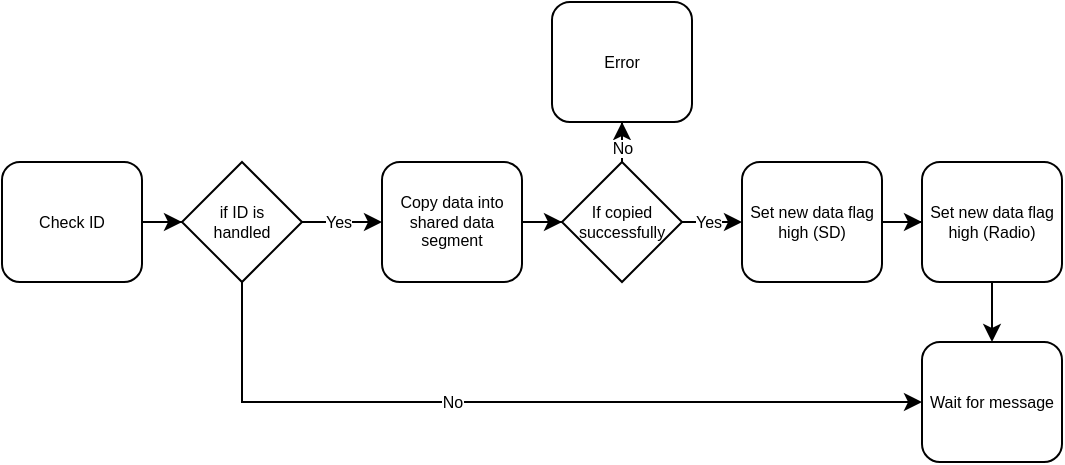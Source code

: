 <mxfile version="27.1.4">
  <diagram name="Page-1" id="xor9hqDSgLxYbkR8_ywZ">
    <mxGraphModel dx="1181" dy="630" grid="1" gridSize="10" guides="1" tooltips="1" connect="1" arrows="1" fold="1" page="1" pageScale="1" pageWidth="850" pageHeight="1100" math="0" shadow="0">
      <root>
        <mxCell id="0" />
        <mxCell id="1" parent="0" />
        <mxCell id="4meRWwbWGRi3nMpIs1-b-15" value="" style="edgeStyle=orthogonalEdgeStyle;rounded=0;orthogonalLoop=1;jettySize=auto;html=1;fontSize=8;" edge="1" parent="1" source="4meRWwbWGRi3nMpIs1-b-1" target="4meRWwbWGRi3nMpIs1-b-4">
          <mxGeometry relative="1" as="geometry" />
        </mxCell>
        <mxCell id="4meRWwbWGRi3nMpIs1-b-1" value="Check ID" style="rounded=1;whiteSpace=wrap;html=1;fontSize=8;" vertex="1" parent="1">
          <mxGeometry x="140" y="120" width="70" height="60" as="geometry" />
        </mxCell>
        <mxCell id="4meRWwbWGRi3nMpIs1-b-12" value="" style="edgeStyle=orthogonalEdgeStyle;rounded=0;orthogonalLoop=1;jettySize=auto;html=1;fontSize=8;" edge="1" parent="1" source="4meRWwbWGRi3nMpIs1-b-2" target="4meRWwbWGRi3nMpIs1-b-5">
          <mxGeometry relative="1" as="geometry" />
        </mxCell>
        <mxCell id="4meRWwbWGRi3nMpIs1-b-2" value="Set new data flag high (SD)" style="rounded=1;whiteSpace=wrap;html=1;fontSize=8;" vertex="1" parent="1">
          <mxGeometry x="510" y="120" width="70" height="60" as="geometry" />
        </mxCell>
        <mxCell id="4meRWwbWGRi3nMpIs1-b-9" value="" style="edgeStyle=orthogonalEdgeStyle;rounded=0;orthogonalLoop=1;jettySize=auto;html=1;fontSize=8;" edge="1" parent="1" source="4meRWwbWGRi3nMpIs1-b-3" target="4meRWwbWGRi3nMpIs1-b-6">
          <mxGeometry relative="1" as="geometry" />
        </mxCell>
        <mxCell id="4meRWwbWGRi3nMpIs1-b-3" value="Copy data into shared data segment" style="rounded=1;whiteSpace=wrap;html=1;fontSize=8;" vertex="1" parent="1">
          <mxGeometry x="330" y="120" width="70" height="60" as="geometry" />
        </mxCell>
        <mxCell id="4meRWwbWGRi3nMpIs1-b-14" value="" style="edgeStyle=orthogonalEdgeStyle;rounded=0;orthogonalLoop=1;jettySize=auto;html=1;fontSize=8;" edge="1" parent="1" source="4meRWwbWGRi3nMpIs1-b-4" target="4meRWwbWGRi3nMpIs1-b-3">
          <mxGeometry relative="1" as="geometry" />
        </mxCell>
        <mxCell id="4meRWwbWGRi3nMpIs1-b-18" value="Yes" style="edgeLabel;html=1;align=center;verticalAlign=middle;resizable=0;points=[];fontSize=8;" vertex="1" connectable="0" parent="4meRWwbWGRi3nMpIs1-b-14">
          <mxGeometry x="-0.102" y="-1" relative="1" as="geometry">
            <mxPoint y="-1" as="offset" />
          </mxGeometry>
        </mxCell>
        <mxCell id="4meRWwbWGRi3nMpIs1-b-16" style="edgeStyle=orthogonalEdgeStyle;rounded=0;orthogonalLoop=1;jettySize=auto;html=1;entryX=0;entryY=0.5;entryDx=0;entryDy=0;fontSize=8;" edge="1" parent="1" source="4meRWwbWGRi3nMpIs1-b-4" target="4meRWwbWGRi3nMpIs1-b-7">
          <mxGeometry relative="1" as="geometry">
            <Array as="points">
              <mxPoint x="260" y="240" />
            </Array>
          </mxGeometry>
        </mxCell>
        <mxCell id="4meRWwbWGRi3nMpIs1-b-17" value="No" style="edgeLabel;html=1;align=center;verticalAlign=middle;resizable=0;points=[];fontSize=8;" vertex="1" connectable="0" parent="4meRWwbWGRi3nMpIs1-b-16">
          <mxGeometry x="-0.195" y="-1" relative="1" as="geometry">
            <mxPoint x="4" y="-1" as="offset" />
          </mxGeometry>
        </mxCell>
        <mxCell id="4meRWwbWGRi3nMpIs1-b-4" value="if ID is&lt;div&gt;handled&lt;/div&gt;" style="rhombus;whiteSpace=wrap;html=1;fontSize=8;" vertex="1" parent="1">
          <mxGeometry x="230" y="120" width="60" height="60" as="geometry" />
        </mxCell>
        <mxCell id="4meRWwbWGRi3nMpIs1-b-13" value="" style="edgeStyle=orthogonalEdgeStyle;rounded=0;orthogonalLoop=1;jettySize=auto;html=1;fontSize=8;" edge="1" parent="1" source="4meRWwbWGRi3nMpIs1-b-5" target="4meRWwbWGRi3nMpIs1-b-7">
          <mxGeometry relative="1" as="geometry" />
        </mxCell>
        <mxCell id="4meRWwbWGRi3nMpIs1-b-5" value="Set new data flag high (Radio)" style="rounded=1;whiteSpace=wrap;html=1;fontSize=8;" vertex="1" parent="1">
          <mxGeometry x="600" y="120" width="70" height="60" as="geometry" />
        </mxCell>
        <mxCell id="4meRWwbWGRi3nMpIs1-b-10" value="" style="edgeStyle=orthogonalEdgeStyle;rounded=0;orthogonalLoop=1;jettySize=auto;html=1;fontSize=8;" edge="1" parent="1" source="4meRWwbWGRi3nMpIs1-b-6" target="4meRWwbWGRi3nMpIs1-b-2">
          <mxGeometry relative="1" as="geometry" />
        </mxCell>
        <mxCell id="4meRWwbWGRi3nMpIs1-b-19" value="Yes" style="edgeLabel;html=1;align=center;verticalAlign=middle;resizable=0;points=[];fontSize=8;" vertex="1" connectable="0" parent="4meRWwbWGRi3nMpIs1-b-10">
          <mxGeometry x="-0.476" relative="1" as="geometry">
            <mxPoint as="offset" />
          </mxGeometry>
        </mxCell>
        <mxCell id="4meRWwbWGRi3nMpIs1-b-11" value="" style="edgeStyle=orthogonalEdgeStyle;rounded=0;orthogonalLoop=1;jettySize=auto;html=1;fontSize=8;" edge="1" parent="1" source="4meRWwbWGRi3nMpIs1-b-6" target="4meRWwbWGRi3nMpIs1-b-8">
          <mxGeometry relative="1" as="geometry" />
        </mxCell>
        <mxCell id="4meRWwbWGRi3nMpIs1-b-20" value="No" style="edgeLabel;html=1;align=center;verticalAlign=middle;resizable=0;points=[];fontSize=8;" vertex="1" connectable="0" parent="4meRWwbWGRi3nMpIs1-b-11">
          <mxGeometry x="0.565" relative="1" as="geometry">
            <mxPoint as="offset" />
          </mxGeometry>
        </mxCell>
        <mxCell id="4meRWwbWGRi3nMpIs1-b-6" value="If copied successfully" style="rhombus;whiteSpace=wrap;html=1;fontSize=8;" vertex="1" parent="1">
          <mxGeometry x="420" y="120" width="60" height="60" as="geometry" />
        </mxCell>
        <mxCell id="4meRWwbWGRi3nMpIs1-b-7" value="Wait for message" style="rounded=1;whiteSpace=wrap;html=1;fontSize=8;" vertex="1" parent="1">
          <mxGeometry x="600" y="210" width="70" height="60" as="geometry" />
        </mxCell>
        <mxCell id="4meRWwbWGRi3nMpIs1-b-8" value="Error" style="rounded=1;whiteSpace=wrap;html=1;fontSize=8;" vertex="1" parent="1">
          <mxGeometry x="415" y="40" width="70" height="60" as="geometry" />
        </mxCell>
      </root>
    </mxGraphModel>
  </diagram>
</mxfile>
